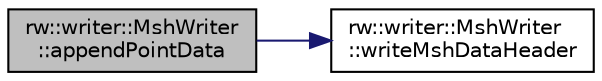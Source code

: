 digraph "rw::writer::MshWriter::appendPointData"
{
  edge [fontname="Helvetica",fontsize="10",labelfontname="Helvetica",labelfontsize="10"];
  node [fontname="Helvetica",fontsize="10",shape=record];
  rankdir="LR";
  Node48 [label="rw::writer::MshWriter\l::appendPointData",height=0.2,width=0.4,color="black", fillcolor="grey75", style="filled", fontcolor="black"];
  Node48 -> Node49 [color="midnightblue",fontsize="10",style="solid",fontname="Helvetica"];
  Node49 [label="rw::writer::MshWriter\l::writeMshDataHeader",height=0.2,width=0.4,color="black", fillcolor="white", style="filled",URL="$classrw_1_1writer_1_1MshWriter.html#a2962314c02a4d959b99bed83c39350db",tooltip="utility function "];
}
